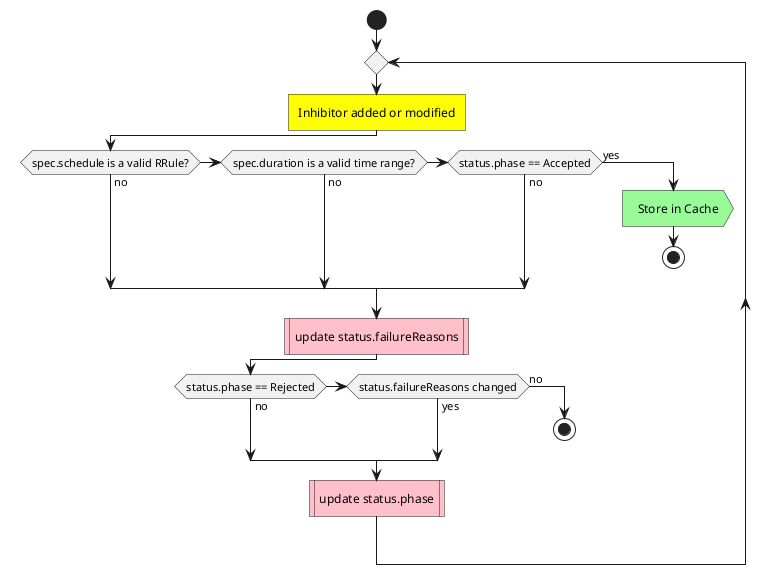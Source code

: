 @startuml ../../static/img/docs/workflows/inhibitor-admission
skinparam defaultTextAlignment center

start

repeat
  #yellow:Inhibitor added or modified]
  if (spec.schedule is a valid RRule?) then (no)
  elseif(spec.duration is a valid time range?) then (no)
  elseif (status.phase == Accepted) then (no)
  else (yes)
    #palegreen:Store in Cache>
    stop
  endif
  #pink:update status.failureReasons|
  if (status.phase == Rejected) then (no)
  elseif (status.failureReasons changed) then (yes)
  else (no)
    stop
  endif
  #pink:update status.phase|
@enduml
